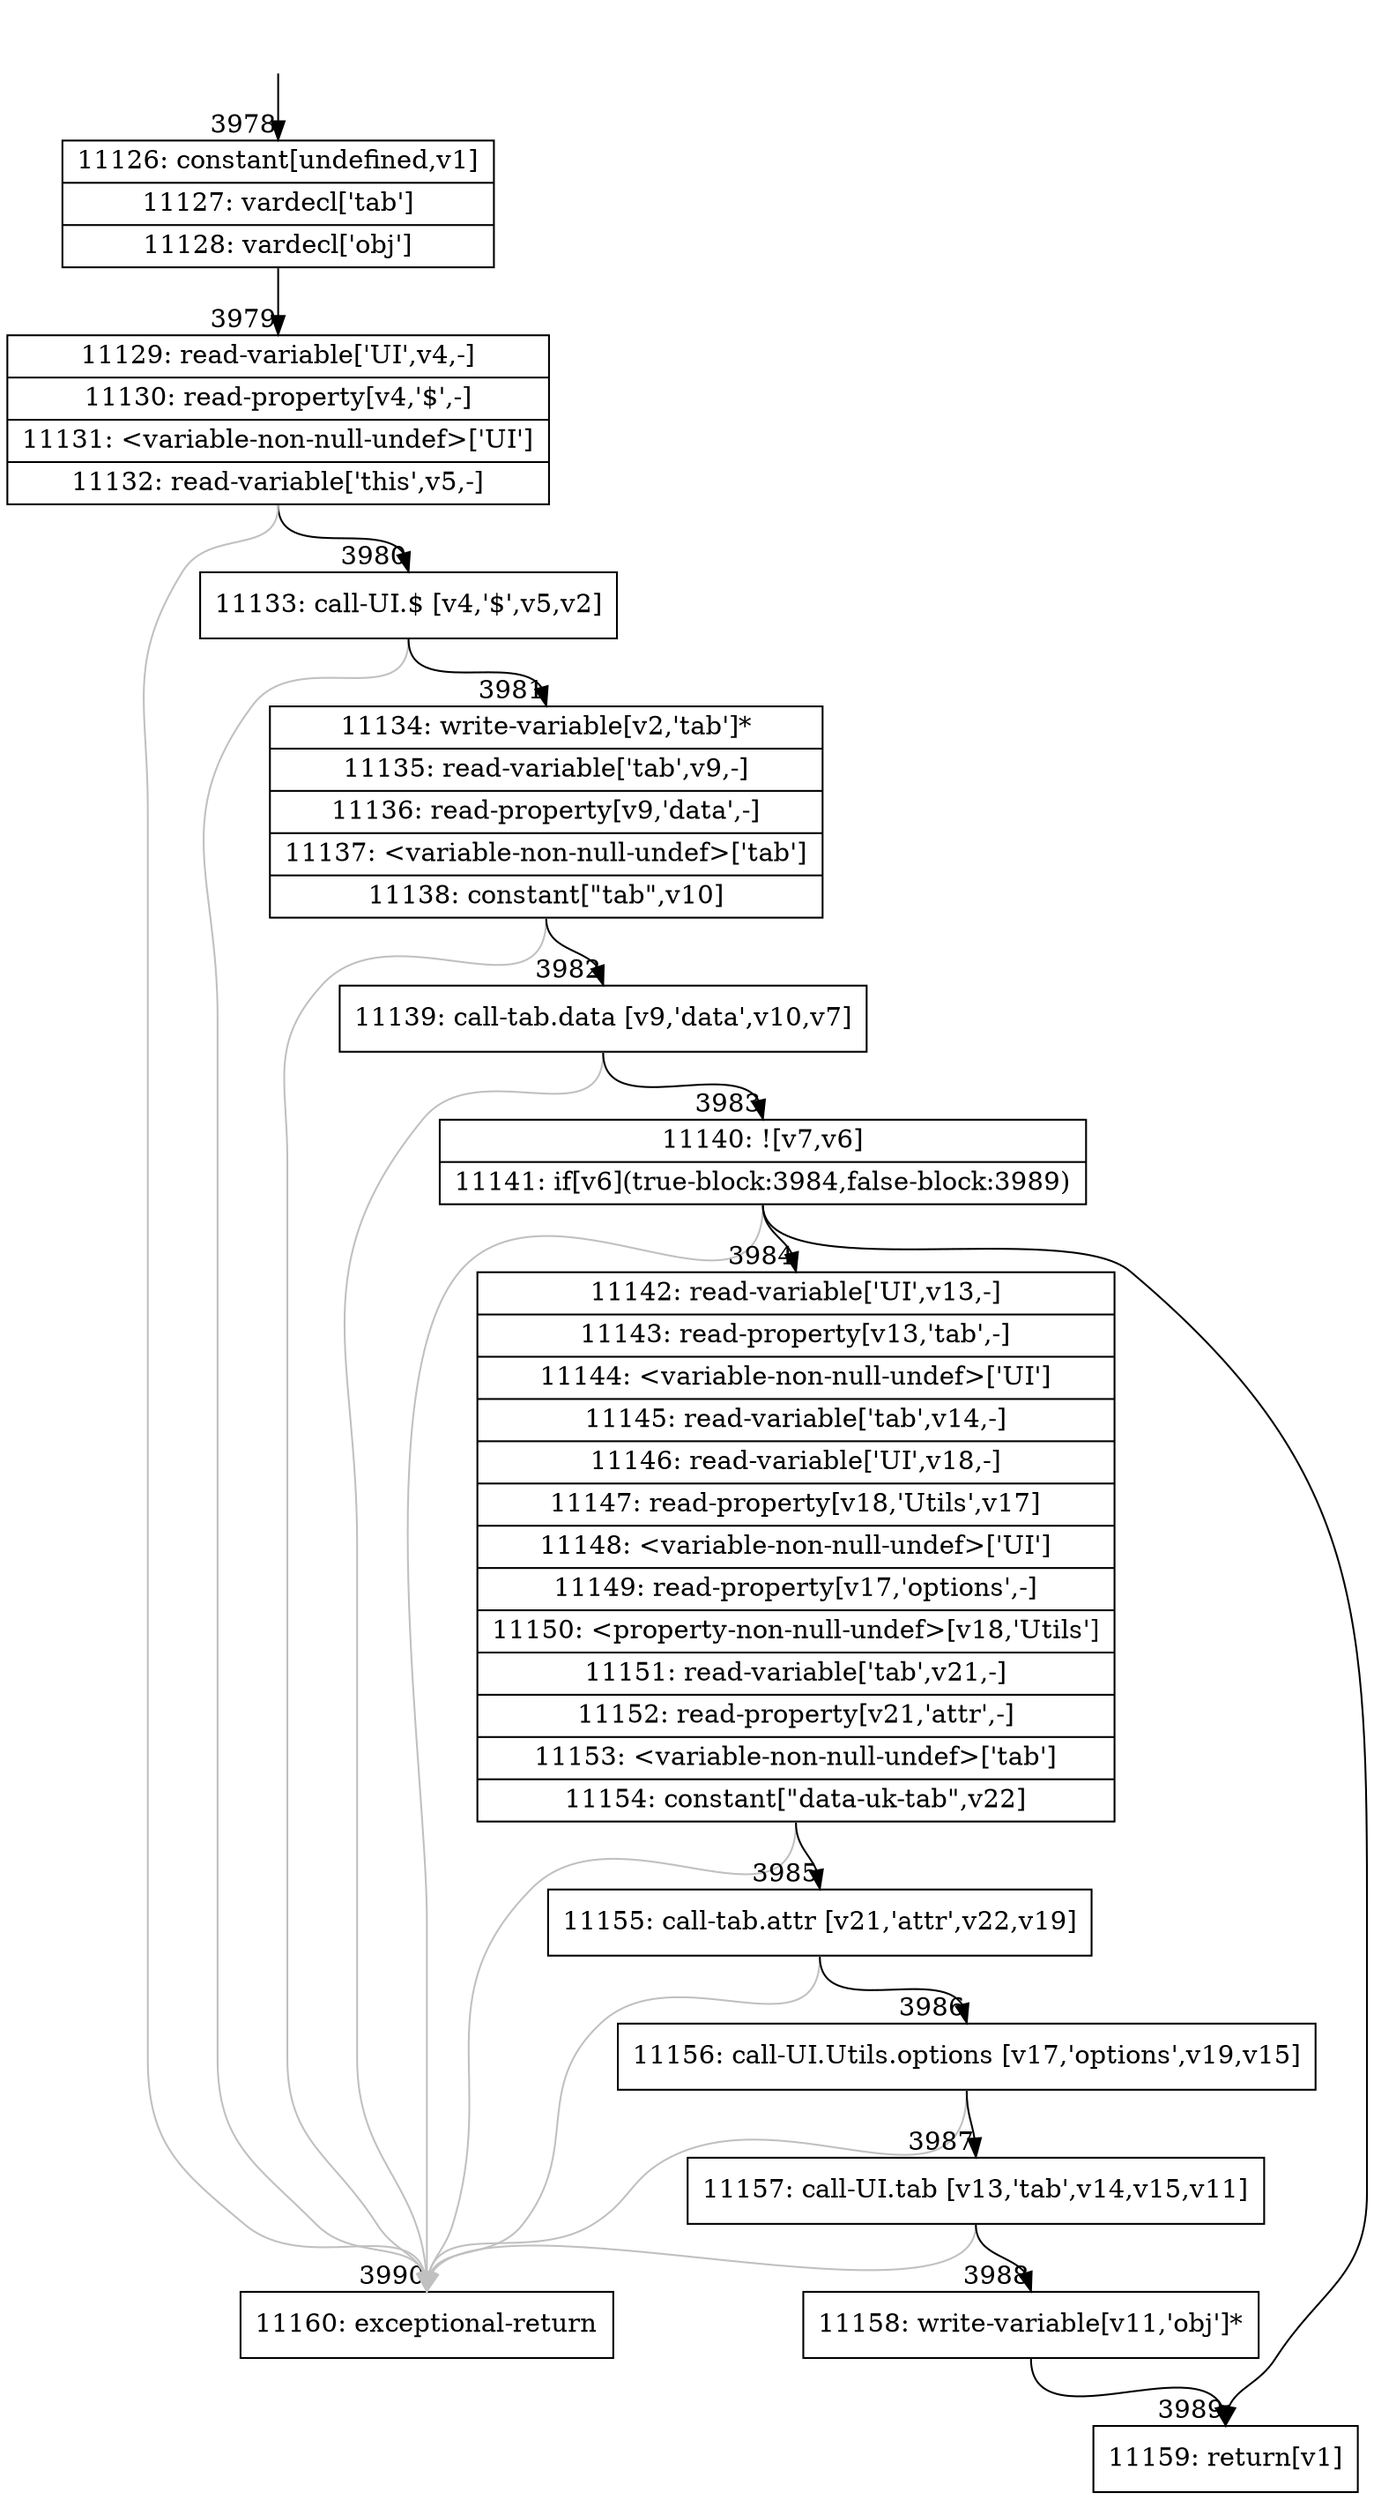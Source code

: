 digraph {
rankdir="TD"
BB_entry299[shape=none,label=""];
BB_entry299 -> BB3978 [tailport=s, headport=n, headlabel="    3978"]
BB3978 [shape=record label="{11126: constant[undefined,v1]|11127: vardecl['tab']|11128: vardecl['obj']}" ] 
BB3978 -> BB3979 [tailport=s, headport=n, headlabel="      3979"]
BB3979 [shape=record label="{11129: read-variable['UI',v4,-]|11130: read-property[v4,'$',-]|11131: \<variable-non-null-undef\>['UI']|11132: read-variable['this',v5,-]}" ] 
BB3979 -> BB3980 [tailport=s, headport=n, headlabel="      3980"]
BB3979 -> BB3990 [tailport=s, headport=n, color=gray, headlabel="      3990"]
BB3980 [shape=record label="{11133: call-UI.$ [v4,'$',v5,v2]}" ] 
BB3980 -> BB3981 [tailport=s, headport=n, headlabel="      3981"]
BB3980 -> BB3990 [tailport=s, headport=n, color=gray]
BB3981 [shape=record label="{11134: write-variable[v2,'tab']*|11135: read-variable['tab',v9,-]|11136: read-property[v9,'data',-]|11137: \<variable-non-null-undef\>['tab']|11138: constant[\"tab\",v10]}" ] 
BB3981 -> BB3982 [tailport=s, headport=n, headlabel="      3982"]
BB3981 -> BB3990 [tailport=s, headport=n, color=gray]
BB3982 [shape=record label="{11139: call-tab.data [v9,'data',v10,v7]}" ] 
BB3982 -> BB3983 [tailport=s, headport=n, headlabel="      3983"]
BB3982 -> BB3990 [tailport=s, headport=n, color=gray]
BB3983 [shape=record label="{11140: ![v7,v6]|11141: if[v6](true-block:3984,false-block:3989)}" ] 
BB3983 -> BB3984 [tailport=s, headport=n, headlabel="      3984"]
BB3983 -> BB3989 [tailport=s, headport=n, headlabel="      3989"]
BB3983 -> BB3990 [tailport=s, headport=n, color=gray]
BB3984 [shape=record label="{11142: read-variable['UI',v13,-]|11143: read-property[v13,'tab',-]|11144: \<variable-non-null-undef\>['UI']|11145: read-variable['tab',v14,-]|11146: read-variable['UI',v18,-]|11147: read-property[v18,'Utils',v17]|11148: \<variable-non-null-undef\>['UI']|11149: read-property[v17,'options',-]|11150: \<property-non-null-undef\>[v18,'Utils']|11151: read-variable['tab',v21,-]|11152: read-property[v21,'attr',-]|11153: \<variable-non-null-undef\>['tab']|11154: constant[\"data-uk-tab\",v22]}" ] 
BB3984 -> BB3985 [tailport=s, headport=n, headlabel="      3985"]
BB3984 -> BB3990 [tailport=s, headport=n, color=gray]
BB3985 [shape=record label="{11155: call-tab.attr [v21,'attr',v22,v19]}" ] 
BB3985 -> BB3986 [tailport=s, headport=n, headlabel="      3986"]
BB3985 -> BB3990 [tailport=s, headport=n, color=gray]
BB3986 [shape=record label="{11156: call-UI.Utils.options [v17,'options',v19,v15]}" ] 
BB3986 -> BB3987 [tailport=s, headport=n, headlabel="      3987"]
BB3986 -> BB3990 [tailport=s, headport=n, color=gray]
BB3987 [shape=record label="{11157: call-UI.tab [v13,'tab',v14,v15,v11]}" ] 
BB3987 -> BB3988 [tailport=s, headport=n, headlabel="      3988"]
BB3987 -> BB3990 [tailport=s, headport=n, color=gray]
BB3988 [shape=record label="{11158: write-variable[v11,'obj']*}" ] 
BB3988 -> BB3989 [tailport=s, headport=n]
BB3989 [shape=record label="{11159: return[v1]}" ] 
BB3990 [shape=record label="{11160: exceptional-return}" ] 
//#$~ 3064
}

